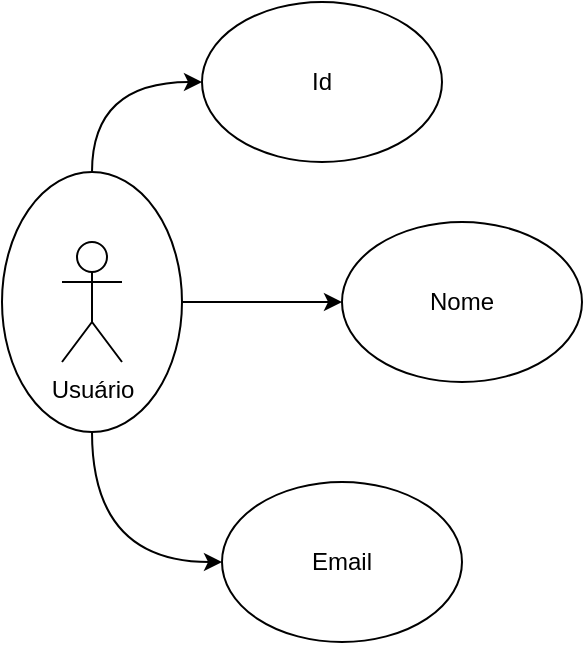 <mxfile version="25.0.0">
  <diagram name="Página-1" id="sB84PEK3P1LruoMaahgC">
    <mxGraphModel dx="1434" dy="780" grid="1" gridSize="10" guides="1" tooltips="1" connect="1" arrows="1" fold="1" page="1" pageScale="1" pageWidth="827" pageHeight="1169" math="0" shadow="0">
      <root>
        <mxCell id="0" />
        <mxCell id="1" parent="0" />
        <mxCell id="mW3kM6cpavmV3P6Xz4Rg-8" style="edgeStyle=orthogonalEdgeStyle;rounded=0;orthogonalLoop=1;jettySize=auto;html=1;exitX=0;exitY=0.5;exitDx=0;exitDy=0;entryX=0;entryY=0.5;entryDx=0;entryDy=0;elbow=vertical;curved=1;" parent="1" source="mW3kM6cpavmV3P6Xz4Rg-7" target="mW3kM6cpavmV3P6Xz4Rg-2" edge="1">
          <mxGeometry relative="1" as="geometry" />
        </mxCell>
        <mxCell id="mW3kM6cpavmV3P6Xz4Rg-11" style="edgeStyle=orthogonalEdgeStyle;rounded=0;orthogonalLoop=1;jettySize=auto;html=1;exitX=0.5;exitY=0;exitDx=0;exitDy=0;entryX=0;entryY=0.5;entryDx=0;entryDy=0;curved=1;" parent="1" source="mW3kM6cpavmV3P6Xz4Rg-7" target="mW3kM6cpavmV3P6Xz4Rg-3" edge="1">
          <mxGeometry relative="1" as="geometry" />
        </mxCell>
        <mxCell id="mW3kM6cpavmV3P6Xz4Rg-12" style="edgeStyle=orthogonalEdgeStyle;rounded=0;orthogonalLoop=1;jettySize=auto;html=1;exitX=1;exitY=0.5;exitDx=0;exitDy=0;entryX=0;entryY=0.5;entryDx=0;entryDy=0;curved=1;" parent="1" source="mW3kM6cpavmV3P6Xz4Rg-7" target="mW3kM6cpavmV3P6Xz4Rg-4" edge="1">
          <mxGeometry relative="1" as="geometry" />
        </mxCell>
        <mxCell id="mW3kM6cpavmV3P6Xz4Rg-7" value="" style="ellipse;whiteSpace=wrap;html=1;direction=south;" parent="1" vertex="1">
          <mxGeometry x="90" y="225" width="90" height="130" as="geometry" />
        </mxCell>
        <mxCell id="mW3kM6cpavmV3P6Xz4Rg-1" value="Usuário" style="shape=umlActor;verticalLabelPosition=bottom;verticalAlign=top;html=1;outlineConnect=0;" parent="1" vertex="1">
          <mxGeometry x="120" y="260" width="30" height="60" as="geometry" />
        </mxCell>
        <mxCell id="mW3kM6cpavmV3P6Xz4Rg-2" value="Id" style="ellipse;whiteSpace=wrap;html=1;" parent="1" vertex="1">
          <mxGeometry x="190" y="140" width="120" height="80" as="geometry" />
        </mxCell>
        <mxCell id="mW3kM6cpavmV3P6Xz4Rg-3" value="Nome" style="ellipse;whiteSpace=wrap;html=1;" parent="1" vertex="1">
          <mxGeometry x="260" y="250" width="120" height="80" as="geometry" />
        </mxCell>
        <mxCell id="mW3kM6cpavmV3P6Xz4Rg-4" value="Email" style="ellipse;whiteSpace=wrap;html=1;" parent="1" vertex="1">
          <mxGeometry x="200" y="380" width="120" height="80" as="geometry" />
        </mxCell>
      </root>
    </mxGraphModel>
  </diagram>
</mxfile>
